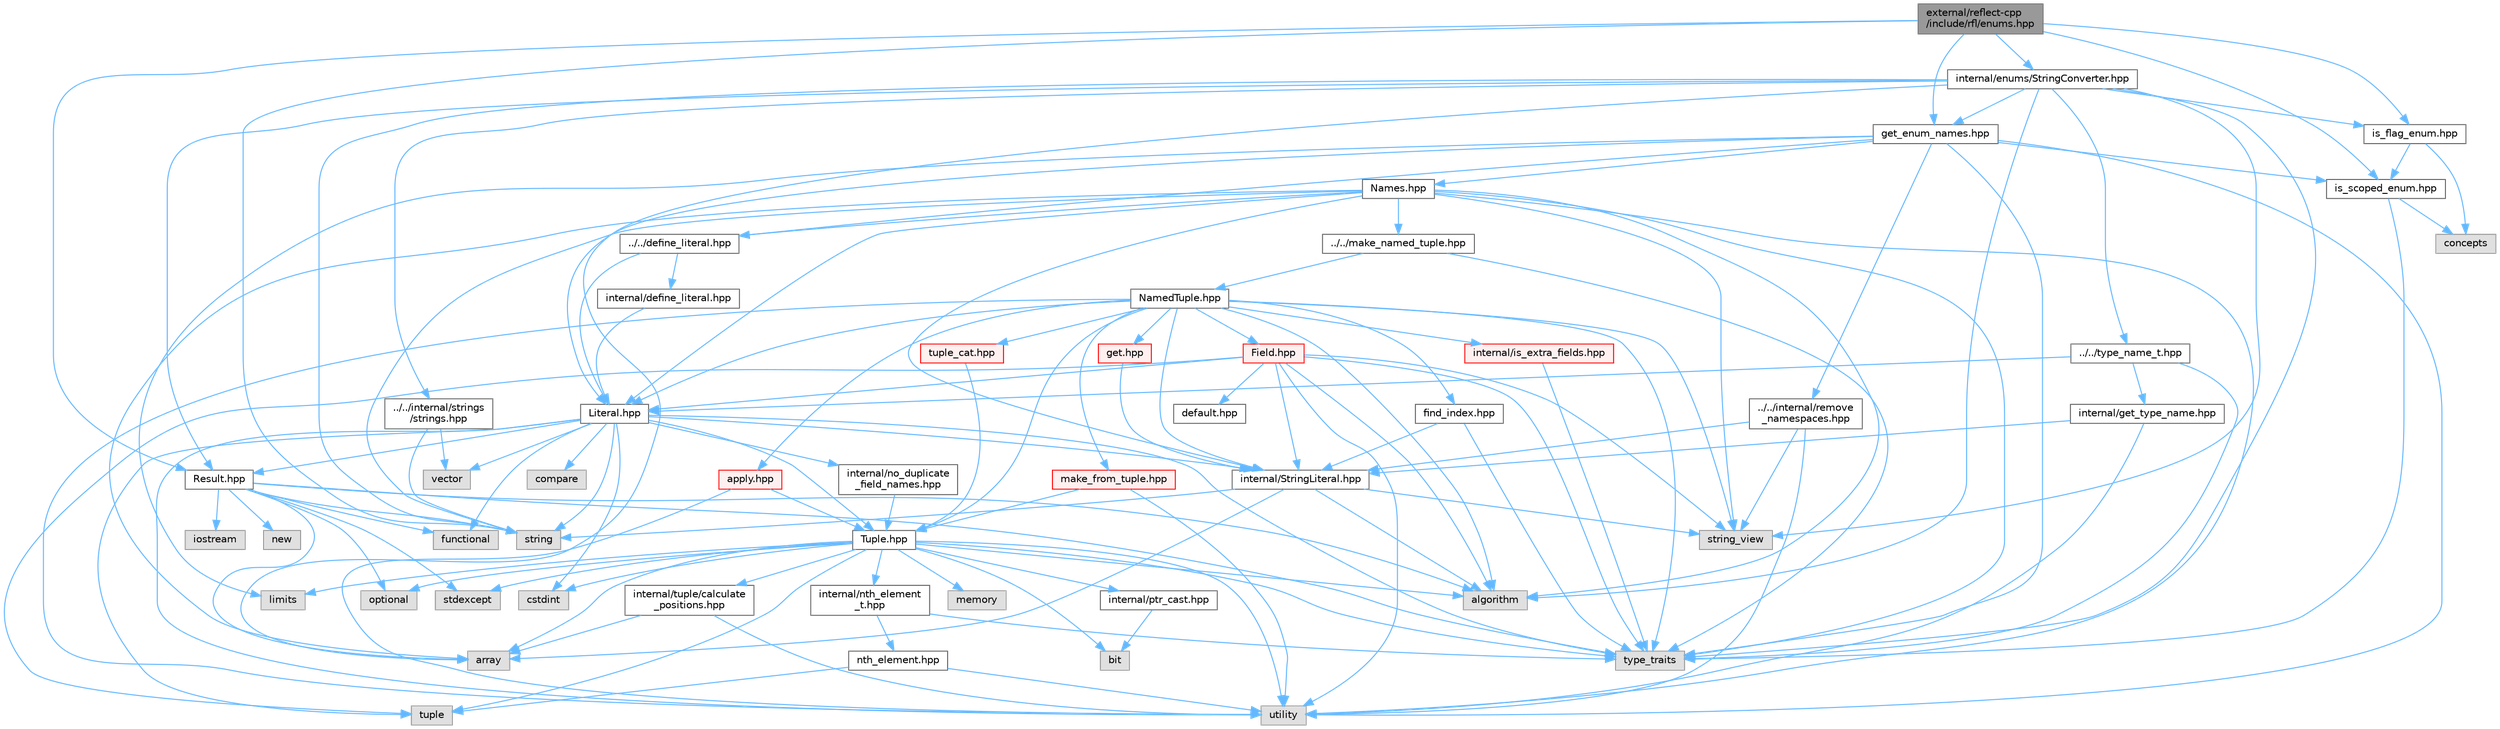 digraph "external/reflect-cpp/include/rfl/enums.hpp"
{
 // LATEX_PDF_SIZE
  bgcolor="transparent";
  edge [fontname=Helvetica,fontsize=10,labelfontname=Helvetica,labelfontsize=10];
  node [fontname=Helvetica,fontsize=10,shape=box,height=0.2,width=0.4];
  Node1 [id="Node000001",label="external/reflect-cpp\l/include/rfl/enums.hpp",height=0.2,width=0.4,color="gray40", fillcolor="grey60", style="filled", fontcolor="black",tooltip=" "];
  Node1 -> Node2 [id="edge1_Node000001_Node000002",color="steelblue1",style="solid",tooltip=" "];
  Node2 [id="Node000002",label="string",height=0.2,width=0.4,color="grey60", fillcolor="#E0E0E0", style="filled",tooltip=" "];
  Node1 -> Node3 [id="edge2_Node000001_Node000003",color="steelblue1",style="solid",tooltip=" "];
  Node3 [id="Node000003",label="Result.hpp",height=0.2,width=0.4,color="grey40", fillcolor="white", style="filled",URL="$_result_8hpp.html",tooltip=" "];
  Node3 -> Node4 [id="edge3_Node000003_Node000004",color="steelblue1",style="solid",tooltip=" "];
  Node4 [id="Node000004",label="algorithm",height=0.2,width=0.4,color="grey60", fillcolor="#E0E0E0", style="filled",tooltip=" "];
  Node3 -> Node5 [id="edge4_Node000003_Node000005",color="steelblue1",style="solid",tooltip=" "];
  Node5 [id="Node000005",label="array",height=0.2,width=0.4,color="grey60", fillcolor="#E0E0E0", style="filled",tooltip=" "];
  Node3 -> Node6 [id="edge5_Node000003_Node000006",color="steelblue1",style="solid",tooltip=" "];
  Node6 [id="Node000006",label="functional",height=0.2,width=0.4,color="grey60", fillcolor="#E0E0E0", style="filled",tooltip=" "];
  Node3 -> Node7 [id="edge6_Node000003_Node000007",color="steelblue1",style="solid",tooltip=" "];
  Node7 [id="Node000007",label="iostream",height=0.2,width=0.4,color="grey60", fillcolor="#E0E0E0", style="filled",tooltip=" "];
  Node3 -> Node8 [id="edge7_Node000003_Node000008",color="steelblue1",style="solid",tooltip=" "];
  Node8 [id="Node000008",label="new",height=0.2,width=0.4,color="grey60", fillcolor="#E0E0E0", style="filled",tooltip=" "];
  Node3 -> Node9 [id="edge8_Node000003_Node000009",color="steelblue1",style="solid",tooltip=" "];
  Node9 [id="Node000009",label="optional",height=0.2,width=0.4,color="grey60", fillcolor="#E0E0E0", style="filled",tooltip=" "];
  Node3 -> Node10 [id="edge9_Node000003_Node000010",color="steelblue1",style="solid",tooltip=" "];
  Node10 [id="Node000010",label="stdexcept",height=0.2,width=0.4,color="grey60", fillcolor="#E0E0E0", style="filled",tooltip=" "];
  Node3 -> Node2 [id="edge10_Node000003_Node000002",color="steelblue1",style="solid",tooltip=" "];
  Node3 -> Node11 [id="edge11_Node000003_Node000011",color="steelblue1",style="solid",tooltip=" "];
  Node11 [id="Node000011",label="type_traits",height=0.2,width=0.4,color="grey60", fillcolor="#E0E0E0", style="filled",tooltip=" "];
  Node1 -> Node12 [id="edge12_Node000001_Node000012",color="steelblue1",style="solid",tooltip=" "];
  Node12 [id="Node000012",label="internal/enums/StringConverter.hpp",height=0.2,width=0.4,color="grey40", fillcolor="white", style="filled",URL="$_string_converter_8hpp.html",tooltip=" "];
  Node12 -> Node4 [id="edge13_Node000012_Node000004",color="steelblue1",style="solid",tooltip=" "];
  Node12 -> Node5 [id="edge14_Node000012_Node000005",color="steelblue1",style="solid",tooltip=" "];
  Node12 -> Node2 [id="edge15_Node000012_Node000002",color="steelblue1",style="solid",tooltip=" "];
  Node12 -> Node13 [id="edge16_Node000012_Node000013",color="steelblue1",style="solid",tooltip=" "];
  Node13 [id="Node000013",label="string_view",height=0.2,width=0.4,color="grey60", fillcolor="#E0E0E0", style="filled",tooltip=" "];
  Node12 -> Node11 [id="edge17_Node000012_Node000011",color="steelblue1",style="solid",tooltip=" "];
  Node12 -> Node3 [id="edge18_Node000012_Node000003",color="steelblue1",style="solid",tooltip=" "];
  Node12 -> Node14 [id="edge19_Node000012_Node000014",color="steelblue1",style="solid",tooltip=" "];
  Node14 [id="Node000014",label="../../internal/strings\l/strings.hpp",height=0.2,width=0.4,color="grey40", fillcolor="white", style="filled",URL="$strings_8hpp.html",tooltip=" "];
  Node14 -> Node2 [id="edge20_Node000014_Node000002",color="steelblue1",style="solid",tooltip=" "];
  Node14 -> Node15 [id="edge21_Node000014_Node000015",color="steelblue1",style="solid",tooltip=" "];
  Node15 [id="Node000015",label="vector",height=0.2,width=0.4,color="grey60", fillcolor="#E0E0E0", style="filled",tooltip=" "];
  Node12 -> Node16 [id="edge22_Node000012_Node000016",color="steelblue1",style="solid",tooltip=" "];
  Node16 [id="Node000016",label="../../type_name_t.hpp",height=0.2,width=0.4,color="grey40", fillcolor="white", style="filled",URL="$type__name__t_8hpp.html",tooltip=" "];
  Node16 -> Node11 [id="edge23_Node000016_Node000011",color="steelblue1",style="solid",tooltip=" "];
  Node16 -> Node17 [id="edge24_Node000016_Node000017",color="steelblue1",style="solid",tooltip=" "];
  Node17 [id="Node000017",label="Literal.hpp",height=0.2,width=0.4,color="grey40", fillcolor="white", style="filled",URL="$_literal_8hpp.html",tooltip=" "];
  Node17 -> Node18 [id="edge25_Node000017_Node000018",color="steelblue1",style="solid",tooltip=" "];
  Node18 [id="Node000018",label="compare",height=0.2,width=0.4,color="grey60", fillcolor="#E0E0E0", style="filled",tooltip=" "];
  Node17 -> Node19 [id="edge26_Node000017_Node000019",color="steelblue1",style="solid",tooltip=" "];
  Node19 [id="Node000019",label="cstdint",height=0.2,width=0.4,color="grey60", fillcolor="#E0E0E0", style="filled",tooltip=" "];
  Node17 -> Node6 [id="edge27_Node000017_Node000006",color="steelblue1",style="solid",tooltip=" "];
  Node17 -> Node2 [id="edge28_Node000017_Node000002",color="steelblue1",style="solid",tooltip=" "];
  Node17 -> Node20 [id="edge29_Node000017_Node000020",color="steelblue1",style="solid",tooltip=" "];
  Node20 [id="Node000020",label="tuple",height=0.2,width=0.4,color="grey60", fillcolor="#E0E0E0", style="filled",tooltip=" "];
  Node17 -> Node11 [id="edge30_Node000017_Node000011",color="steelblue1",style="solid",tooltip=" "];
  Node17 -> Node21 [id="edge31_Node000017_Node000021",color="steelblue1",style="solid",tooltip=" "];
  Node21 [id="Node000021",label="utility",height=0.2,width=0.4,color="grey60", fillcolor="#E0E0E0", style="filled",tooltip=" "];
  Node17 -> Node15 [id="edge32_Node000017_Node000015",color="steelblue1",style="solid",tooltip=" "];
  Node17 -> Node3 [id="edge33_Node000017_Node000003",color="steelblue1",style="solid",tooltip=" "];
  Node17 -> Node22 [id="edge34_Node000017_Node000022",color="steelblue1",style="solid",tooltip=" "];
  Node22 [id="Node000022",label="Tuple.hpp",height=0.2,width=0.4,color="grey40", fillcolor="white", style="filled",URL="$_tuple_8hpp.html",tooltip=" "];
  Node22 -> Node4 [id="edge35_Node000022_Node000004",color="steelblue1",style="solid",tooltip=" "];
  Node22 -> Node5 [id="edge36_Node000022_Node000005",color="steelblue1",style="solid",tooltip=" "];
  Node22 -> Node23 [id="edge37_Node000022_Node000023",color="steelblue1",style="solid",tooltip=" "];
  Node23 [id="Node000023",label="bit",height=0.2,width=0.4,color="grey60", fillcolor="#E0E0E0", style="filled",tooltip=" "];
  Node22 -> Node19 [id="edge38_Node000022_Node000019",color="steelblue1",style="solid",tooltip=" "];
  Node22 -> Node24 [id="edge39_Node000022_Node000024",color="steelblue1",style="solid",tooltip=" "];
  Node24 [id="Node000024",label="limits",height=0.2,width=0.4,color="grey60", fillcolor="#E0E0E0", style="filled",tooltip=" "];
  Node22 -> Node25 [id="edge40_Node000022_Node000025",color="steelblue1",style="solid",tooltip=" "];
  Node25 [id="Node000025",label="memory",height=0.2,width=0.4,color="grey60", fillcolor="#E0E0E0", style="filled",tooltip=" "];
  Node22 -> Node9 [id="edge41_Node000022_Node000009",color="steelblue1",style="solid",tooltip=" "];
  Node22 -> Node10 [id="edge42_Node000022_Node000010",color="steelblue1",style="solid",tooltip=" "];
  Node22 -> Node20 [id="edge43_Node000022_Node000020",color="steelblue1",style="solid",tooltip=" "];
  Node22 -> Node11 [id="edge44_Node000022_Node000011",color="steelblue1",style="solid",tooltip=" "];
  Node22 -> Node21 [id="edge45_Node000022_Node000021",color="steelblue1",style="solid",tooltip=" "];
  Node22 -> Node26 [id="edge46_Node000022_Node000026",color="steelblue1",style="solid",tooltip=" "];
  Node26 [id="Node000026",label="internal/nth_element\l_t.hpp",height=0.2,width=0.4,color="grey40", fillcolor="white", style="filled",URL="$nth__element__t_8hpp.html",tooltip=" "];
  Node26 -> Node11 [id="edge47_Node000026_Node000011",color="steelblue1",style="solid",tooltip=" "];
  Node26 -> Node27 [id="edge48_Node000026_Node000027",color="steelblue1",style="solid",tooltip=" "];
  Node27 [id="Node000027",label="nth_element.hpp",height=0.2,width=0.4,color="grey40", fillcolor="white", style="filled",URL="$nth__element_8hpp.html",tooltip=" "];
  Node27 -> Node20 [id="edge49_Node000027_Node000020",color="steelblue1",style="solid",tooltip=" "];
  Node27 -> Node21 [id="edge50_Node000027_Node000021",color="steelblue1",style="solid",tooltip=" "];
  Node22 -> Node28 [id="edge51_Node000022_Node000028",color="steelblue1",style="solid",tooltip=" "];
  Node28 [id="Node000028",label="internal/ptr_cast.hpp",height=0.2,width=0.4,color="grey40", fillcolor="white", style="filled",URL="$ptr__cast_8hpp.html",tooltip=" "];
  Node28 -> Node23 [id="edge52_Node000028_Node000023",color="steelblue1",style="solid",tooltip=" "];
  Node22 -> Node29 [id="edge53_Node000022_Node000029",color="steelblue1",style="solid",tooltip=" "];
  Node29 [id="Node000029",label="internal/tuple/calculate\l_positions.hpp",height=0.2,width=0.4,color="grey40", fillcolor="white", style="filled",URL="$calculate__positions_8hpp.html",tooltip=" "];
  Node29 -> Node5 [id="edge54_Node000029_Node000005",color="steelblue1",style="solid",tooltip=" "];
  Node29 -> Node21 [id="edge55_Node000029_Node000021",color="steelblue1",style="solid",tooltip=" "];
  Node17 -> Node30 [id="edge56_Node000017_Node000030",color="steelblue1",style="solid",tooltip=" "];
  Node30 [id="Node000030",label="internal/StringLiteral.hpp",height=0.2,width=0.4,color="grey40", fillcolor="white", style="filled",URL="$_string_literal_8hpp.html",tooltip=" "];
  Node30 -> Node4 [id="edge57_Node000030_Node000004",color="steelblue1",style="solid",tooltip=" "];
  Node30 -> Node5 [id="edge58_Node000030_Node000005",color="steelblue1",style="solid",tooltip=" "];
  Node30 -> Node2 [id="edge59_Node000030_Node000002",color="steelblue1",style="solid",tooltip=" "];
  Node30 -> Node13 [id="edge60_Node000030_Node000013",color="steelblue1",style="solid",tooltip=" "];
  Node17 -> Node31 [id="edge61_Node000017_Node000031",color="steelblue1",style="solid",tooltip=" "];
  Node31 [id="Node000031",label="internal/no_duplicate\l_field_names.hpp",height=0.2,width=0.4,color="grey40", fillcolor="white", style="filled",URL="$no__duplicate__field__names_8hpp.html",tooltip=" "];
  Node31 -> Node22 [id="edge62_Node000031_Node000022",color="steelblue1",style="solid",tooltip=" "];
  Node16 -> Node32 [id="edge63_Node000016_Node000032",color="steelblue1",style="solid",tooltip=" "];
  Node32 [id="Node000032",label="internal/get_type_name.hpp",height=0.2,width=0.4,color="grey40", fillcolor="white", style="filled",URL="$get__type__name_8hpp.html",tooltip=" "];
  Node32 -> Node21 [id="edge64_Node000032_Node000021",color="steelblue1",style="solid",tooltip=" "];
  Node32 -> Node30 [id="edge65_Node000032_Node000030",color="steelblue1",style="solid",tooltip=" "];
  Node12 -> Node33 [id="edge66_Node000012_Node000033",color="steelblue1",style="solid",tooltip=" "];
  Node33 [id="Node000033",label="get_enum_names.hpp",height=0.2,width=0.4,color="grey40", fillcolor="white", style="filled",URL="$get__enum__names_8hpp.html",tooltip=" "];
  Node33 -> Node24 [id="edge67_Node000033_Node000024",color="steelblue1",style="solid",tooltip=" "];
  Node33 -> Node11 [id="edge68_Node000033_Node000011",color="steelblue1",style="solid",tooltip=" "];
  Node33 -> Node21 [id="edge69_Node000033_Node000021",color="steelblue1",style="solid",tooltip=" "];
  Node33 -> Node17 [id="edge70_Node000033_Node000017",color="steelblue1",style="solid",tooltip=" "];
  Node33 -> Node34 [id="edge71_Node000033_Node000034",color="steelblue1",style="solid",tooltip=" "];
  Node34 [id="Node000034",label="../../define_literal.hpp",height=0.2,width=0.4,color="grey40", fillcolor="white", style="filled",URL="$define__literal_8hpp.html",tooltip=" "];
  Node34 -> Node17 [id="edge72_Node000034_Node000017",color="steelblue1",style="solid",tooltip=" "];
  Node34 -> Node35 [id="edge73_Node000034_Node000035",color="steelblue1",style="solid",tooltip=" "];
  Node35 [id="Node000035",label="internal/define_literal.hpp",height=0.2,width=0.4,color="grey40", fillcolor="white", style="filled",URL="$internal_2define__literal_8hpp.html",tooltip=" "];
  Node35 -> Node17 [id="edge74_Node000035_Node000017",color="steelblue1",style="solid",tooltip=" "];
  Node33 -> Node36 [id="edge75_Node000033_Node000036",color="steelblue1",style="solid",tooltip=" "];
  Node36 [id="Node000036",label="../../internal/remove\l_namespaces.hpp",height=0.2,width=0.4,color="grey40", fillcolor="white", style="filled",URL="$remove__namespaces_8hpp.html",tooltip=" "];
  Node36 -> Node13 [id="edge76_Node000036_Node000013",color="steelblue1",style="solid",tooltip=" "];
  Node36 -> Node21 [id="edge77_Node000036_Node000021",color="steelblue1",style="solid",tooltip=" "];
  Node36 -> Node30 [id="edge78_Node000036_Node000030",color="steelblue1",style="solid",tooltip=" "];
  Node33 -> Node37 [id="edge79_Node000033_Node000037",color="steelblue1",style="solid",tooltip=" "];
  Node37 [id="Node000037",label="Names.hpp",height=0.2,width=0.4,color="grey40", fillcolor="white", style="filled",URL="$_names_8hpp.html",tooltip=" "];
  Node37 -> Node4 [id="edge80_Node000037_Node000004",color="steelblue1",style="solid",tooltip=" "];
  Node37 -> Node5 [id="edge81_Node000037_Node000005",color="steelblue1",style="solid",tooltip=" "];
  Node37 -> Node2 [id="edge82_Node000037_Node000002",color="steelblue1",style="solid",tooltip=" "];
  Node37 -> Node13 [id="edge83_Node000037_Node000013",color="steelblue1",style="solid",tooltip=" "];
  Node37 -> Node11 [id="edge84_Node000037_Node000011",color="steelblue1",style="solid",tooltip=" "];
  Node37 -> Node21 [id="edge85_Node000037_Node000021",color="steelblue1",style="solid",tooltip=" "];
  Node37 -> Node17 [id="edge86_Node000037_Node000017",color="steelblue1",style="solid",tooltip=" "];
  Node37 -> Node34 [id="edge87_Node000037_Node000034",color="steelblue1",style="solid",tooltip=" "];
  Node37 -> Node38 [id="edge88_Node000037_Node000038",color="steelblue1",style="solid",tooltip=" "];
  Node38 [id="Node000038",label="../../make_named_tuple.hpp",height=0.2,width=0.4,color="grey40", fillcolor="white", style="filled",URL="$make__named__tuple_8hpp.html",tooltip=" "];
  Node38 -> Node11 [id="edge89_Node000038_Node000011",color="steelblue1",style="solid",tooltip=" "];
  Node38 -> Node39 [id="edge90_Node000038_Node000039",color="steelblue1",style="solid",tooltip=" "];
  Node39 [id="Node000039",label="NamedTuple.hpp",height=0.2,width=0.4,color="grey40", fillcolor="white", style="filled",URL="$_named_tuple_8hpp.html",tooltip=" "];
  Node39 -> Node4 [id="edge91_Node000039_Node000004",color="steelblue1",style="solid",tooltip=" "];
  Node39 -> Node13 [id="edge92_Node000039_Node000013",color="steelblue1",style="solid",tooltip=" "];
  Node39 -> Node11 [id="edge93_Node000039_Node000011",color="steelblue1",style="solid",tooltip=" "];
  Node39 -> Node21 [id="edge94_Node000039_Node000021",color="steelblue1",style="solid",tooltip=" "];
  Node39 -> Node40 [id="edge95_Node000039_Node000040",color="steelblue1",style="solid",tooltip=" "];
  Node40 [id="Node000040",label="Field.hpp",height=0.2,width=0.4,color="red", fillcolor="#FFF0F0", style="filled",URL="$_field_8hpp.html",tooltip=" "];
  Node40 -> Node4 [id="edge96_Node000040_Node000004",color="steelblue1",style="solid",tooltip=" "];
  Node40 -> Node13 [id="edge97_Node000040_Node000013",color="steelblue1",style="solid",tooltip=" "];
  Node40 -> Node20 [id="edge98_Node000040_Node000020",color="steelblue1",style="solid",tooltip=" "];
  Node40 -> Node11 [id="edge99_Node000040_Node000011",color="steelblue1",style="solid",tooltip=" "];
  Node40 -> Node21 [id="edge100_Node000040_Node000021",color="steelblue1",style="solid",tooltip=" "];
  Node40 -> Node17 [id="edge101_Node000040_Node000017",color="steelblue1",style="solid",tooltip=" "];
  Node40 -> Node41 [id="edge102_Node000040_Node000041",color="steelblue1",style="solid",tooltip=" "];
  Node41 [id="Node000041",label="default.hpp",height=0.2,width=0.4,color="grey40", fillcolor="white", style="filled",URL="$default_8hpp.html",tooltip=" "];
  Node40 -> Node30 [id="edge103_Node000040_Node000030",color="steelblue1",style="solid",tooltip=" "];
  Node39 -> Node17 [id="edge104_Node000039_Node000017",color="steelblue1",style="solid",tooltip=" "];
  Node39 -> Node22 [id="edge105_Node000039_Node000022",color="steelblue1",style="solid",tooltip=" "];
  Node39 -> Node46 [id="edge106_Node000039_Node000046",color="steelblue1",style="solid",tooltip=" "];
  Node46 [id="Node000046",label="apply.hpp",height=0.2,width=0.4,color="red", fillcolor="#FFF0F0", style="filled",URL="$apply_8hpp.html",tooltip=" "];
  Node46 -> Node21 [id="edge107_Node000046_Node000021",color="steelblue1",style="solid",tooltip=" "];
  Node46 -> Node22 [id="edge108_Node000046_Node000022",color="steelblue1",style="solid",tooltip=" "];
  Node39 -> Node48 [id="edge109_Node000039_Node000048",color="steelblue1",style="solid",tooltip=" "];
  Node48 [id="Node000048",label="get.hpp",height=0.2,width=0.4,color="red", fillcolor="#FFF0F0", style="filled",URL="$get_8hpp.html",tooltip=" "];
  Node48 -> Node30 [id="edge110_Node000048_Node000030",color="steelblue1",style="solid",tooltip=" "];
  Node39 -> Node30 [id="edge111_Node000039_Node000030",color="steelblue1",style="solid",tooltip=" "];
  Node39 -> Node51 [id="edge112_Node000039_Node000051",color="steelblue1",style="solid",tooltip=" "];
  Node51 [id="Node000051",label="find_index.hpp",height=0.2,width=0.4,color="grey40", fillcolor="white", style="filled",URL="$find__index_8hpp.html",tooltip=" "];
  Node51 -> Node11 [id="edge113_Node000051_Node000011",color="steelblue1",style="solid",tooltip=" "];
  Node51 -> Node30 [id="edge114_Node000051_Node000030",color="steelblue1",style="solid",tooltip=" "];
  Node39 -> Node52 [id="edge115_Node000039_Node000052",color="steelblue1",style="solid",tooltip=" "];
  Node52 [id="Node000052",label="internal/is_extra_fields.hpp",height=0.2,width=0.4,color="red", fillcolor="#FFF0F0", style="filled",URL="$is__extra__fields_8hpp.html",tooltip=" "];
  Node52 -> Node11 [id="edge116_Node000052_Node000011",color="steelblue1",style="solid",tooltip=" "];
  Node39 -> Node55 [id="edge117_Node000039_Node000055",color="steelblue1",style="solid",tooltip=" "];
  Node55 [id="Node000055",label="make_from_tuple.hpp",height=0.2,width=0.4,color="red", fillcolor="#FFF0F0", style="filled",URL="$make__from__tuple_8hpp.html",tooltip=" "];
  Node55 -> Node21 [id="edge118_Node000055_Node000021",color="steelblue1",style="solid",tooltip=" "];
  Node55 -> Node22 [id="edge119_Node000055_Node000022",color="steelblue1",style="solid",tooltip=" "];
  Node39 -> Node57 [id="edge120_Node000039_Node000057",color="steelblue1",style="solid",tooltip=" "];
  Node57 [id="Node000057",label="tuple_cat.hpp",height=0.2,width=0.4,color="red", fillcolor="#FFF0F0", style="filled",URL="$tuple__cat_8hpp.html",tooltip=" "];
  Node57 -> Node22 [id="edge121_Node000057_Node000022",color="steelblue1",style="solid",tooltip=" "];
  Node37 -> Node30 [id="edge122_Node000037_Node000030",color="steelblue1",style="solid",tooltip=" "];
  Node33 -> Node59 [id="edge123_Node000033_Node000059",color="steelblue1",style="solid",tooltip=" "];
  Node59 [id="Node000059",label="is_scoped_enum.hpp",height=0.2,width=0.4,color="grey40", fillcolor="white", style="filled",URL="$is__scoped__enum_8hpp.html",tooltip=" "];
  Node59 -> Node60 [id="edge124_Node000059_Node000060",color="steelblue1",style="solid",tooltip=" "];
  Node60 [id="Node000060",label="concepts",height=0.2,width=0.4,color="grey60", fillcolor="#E0E0E0", style="filled",tooltip=" "];
  Node59 -> Node11 [id="edge125_Node000059_Node000011",color="steelblue1",style="solid",tooltip=" "];
  Node12 -> Node61 [id="edge126_Node000012_Node000061",color="steelblue1",style="solid",tooltip=" "];
  Node61 [id="Node000061",label="is_flag_enum.hpp",height=0.2,width=0.4,color="grey40", fillcolor="white", style="filled",URL="$is__flag__enum_8hpp.html",tooltip=" "];
  Node61 -> Node60 [id="edge127_Node000061_Node000060",color="steelblue1",style="solid",tooltip=" "];
  Node61 -> Node59 [id="edge128_Node000061_Node000059",color="steelblue1",style="solid",tooltip=" "];
  Node1 -> Node33 [id="edge129_Node000001_Node000033",color="steelblue1",style="solid",tooltip=" "];
  Node1 -> Node61 [id="edge130_Node000001_Node000061",color="steelblue1",style="solid",tooltip=" "];
  Node1 -> Node59 [id="edge131_Node000001_Node000059",color="steelblue1",style="solid",tooltip=" "];
}
